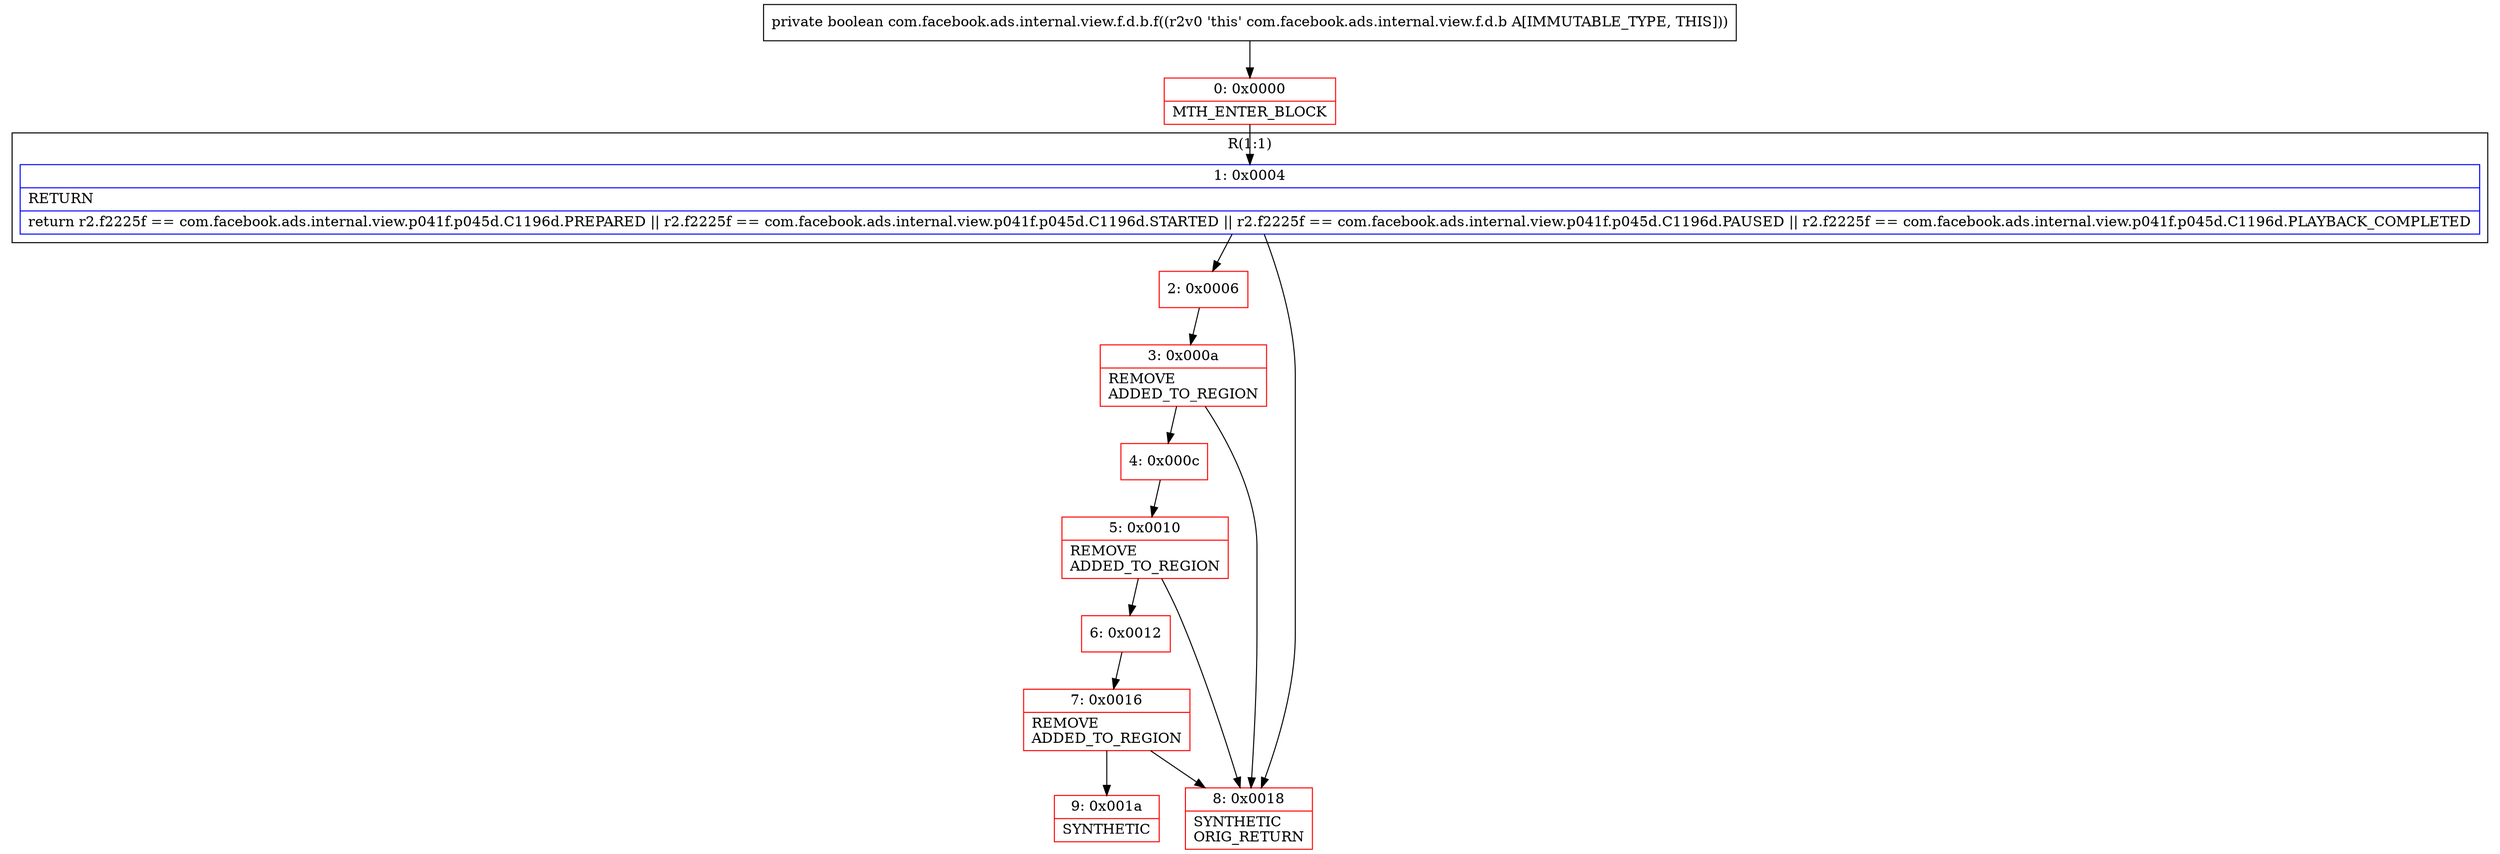 digraph "CFG forcom.facebook.ads.internal.view.f.d.b.f()Z" {
subgraph cluster_Region_1137887499 {
label = "R(1:1)";
node [shape=record,color=blue];
Node_1 [shape=record,label="{1\:\ 0x0004|RETURN\l|return r2.f2225f == com.facebook.ads.internal.view.p041f.p045d.C1196d.PREPARED \|\| r2.f2225f == com.facebook.ads.internal.view.p041f.p045d.C1196d.STARTED \|\| r2.f2225f == com.facebook.ads.internal.view.p041f.p045d.C1196d.PAUSED \|\| r2.f2225f == com.facebook.ads.internal.view.p041f.p045d.C1196d.PLAYBACK_COMPLETED\l}"];
}
Node_0 [shape=record,color=red,label="{0\:\ 0x0000|MTH_ENTER_BLOCK\l}"];
Node_2 [shape=record,color=red,label="{2\:\ 0x0006}"];
Node_3 [shape=record,color=red,label="{3\:\ 0x000a|REMOVE\lADDED_TO_REGION\l}"];
Node_4 [shape=record,color=red,label="{4\:\ 0x000c}"];
Node_5 [shape=record,color=red,label="{5\:\ 0x0010|REMOVE\lADDED_TO_REGION\l}"];
Node_6 [shape=record,color=red,label="{6\:\ 0x0012}"];
Node_7 [shape=record,color=red,label="{7\:\ 0x0016|REMOVE\lADDED_TO_REGION\l}"];
Node_8 [shape=record,color=red,label="{8\:\ 0x0018|SYNTHETIC\lORIG_RETURN\l}"];
Node_9 [shape=record,color=red,label="{9\:\ 0x001a|SYNTHETIC\l}"];
MethodNode[shape=record,label="{private boolean com.facebook.ads.internal.view.f.d.b.f((r2v0 'this' com.facebook.ads.internal.view.f.d.b A[IMMUTABLE_TYPE, THIS])) }"];
MethodNode -> Node_0;
Node_1 -> Node_2;
Node_1 -> Node_8;
Node_0 -> Node_1;
Node_2 -> Node_3;
Node_3 -> Node_4;
Node_3 -> Node_8;
Node_4 -> Node_5;
Node_5 -> Node_6;
Node_5 -> Node_8;
Node_6 -> Node_7;
Node_7 -> Node_8;
Node_7 -> Node_9;
}

